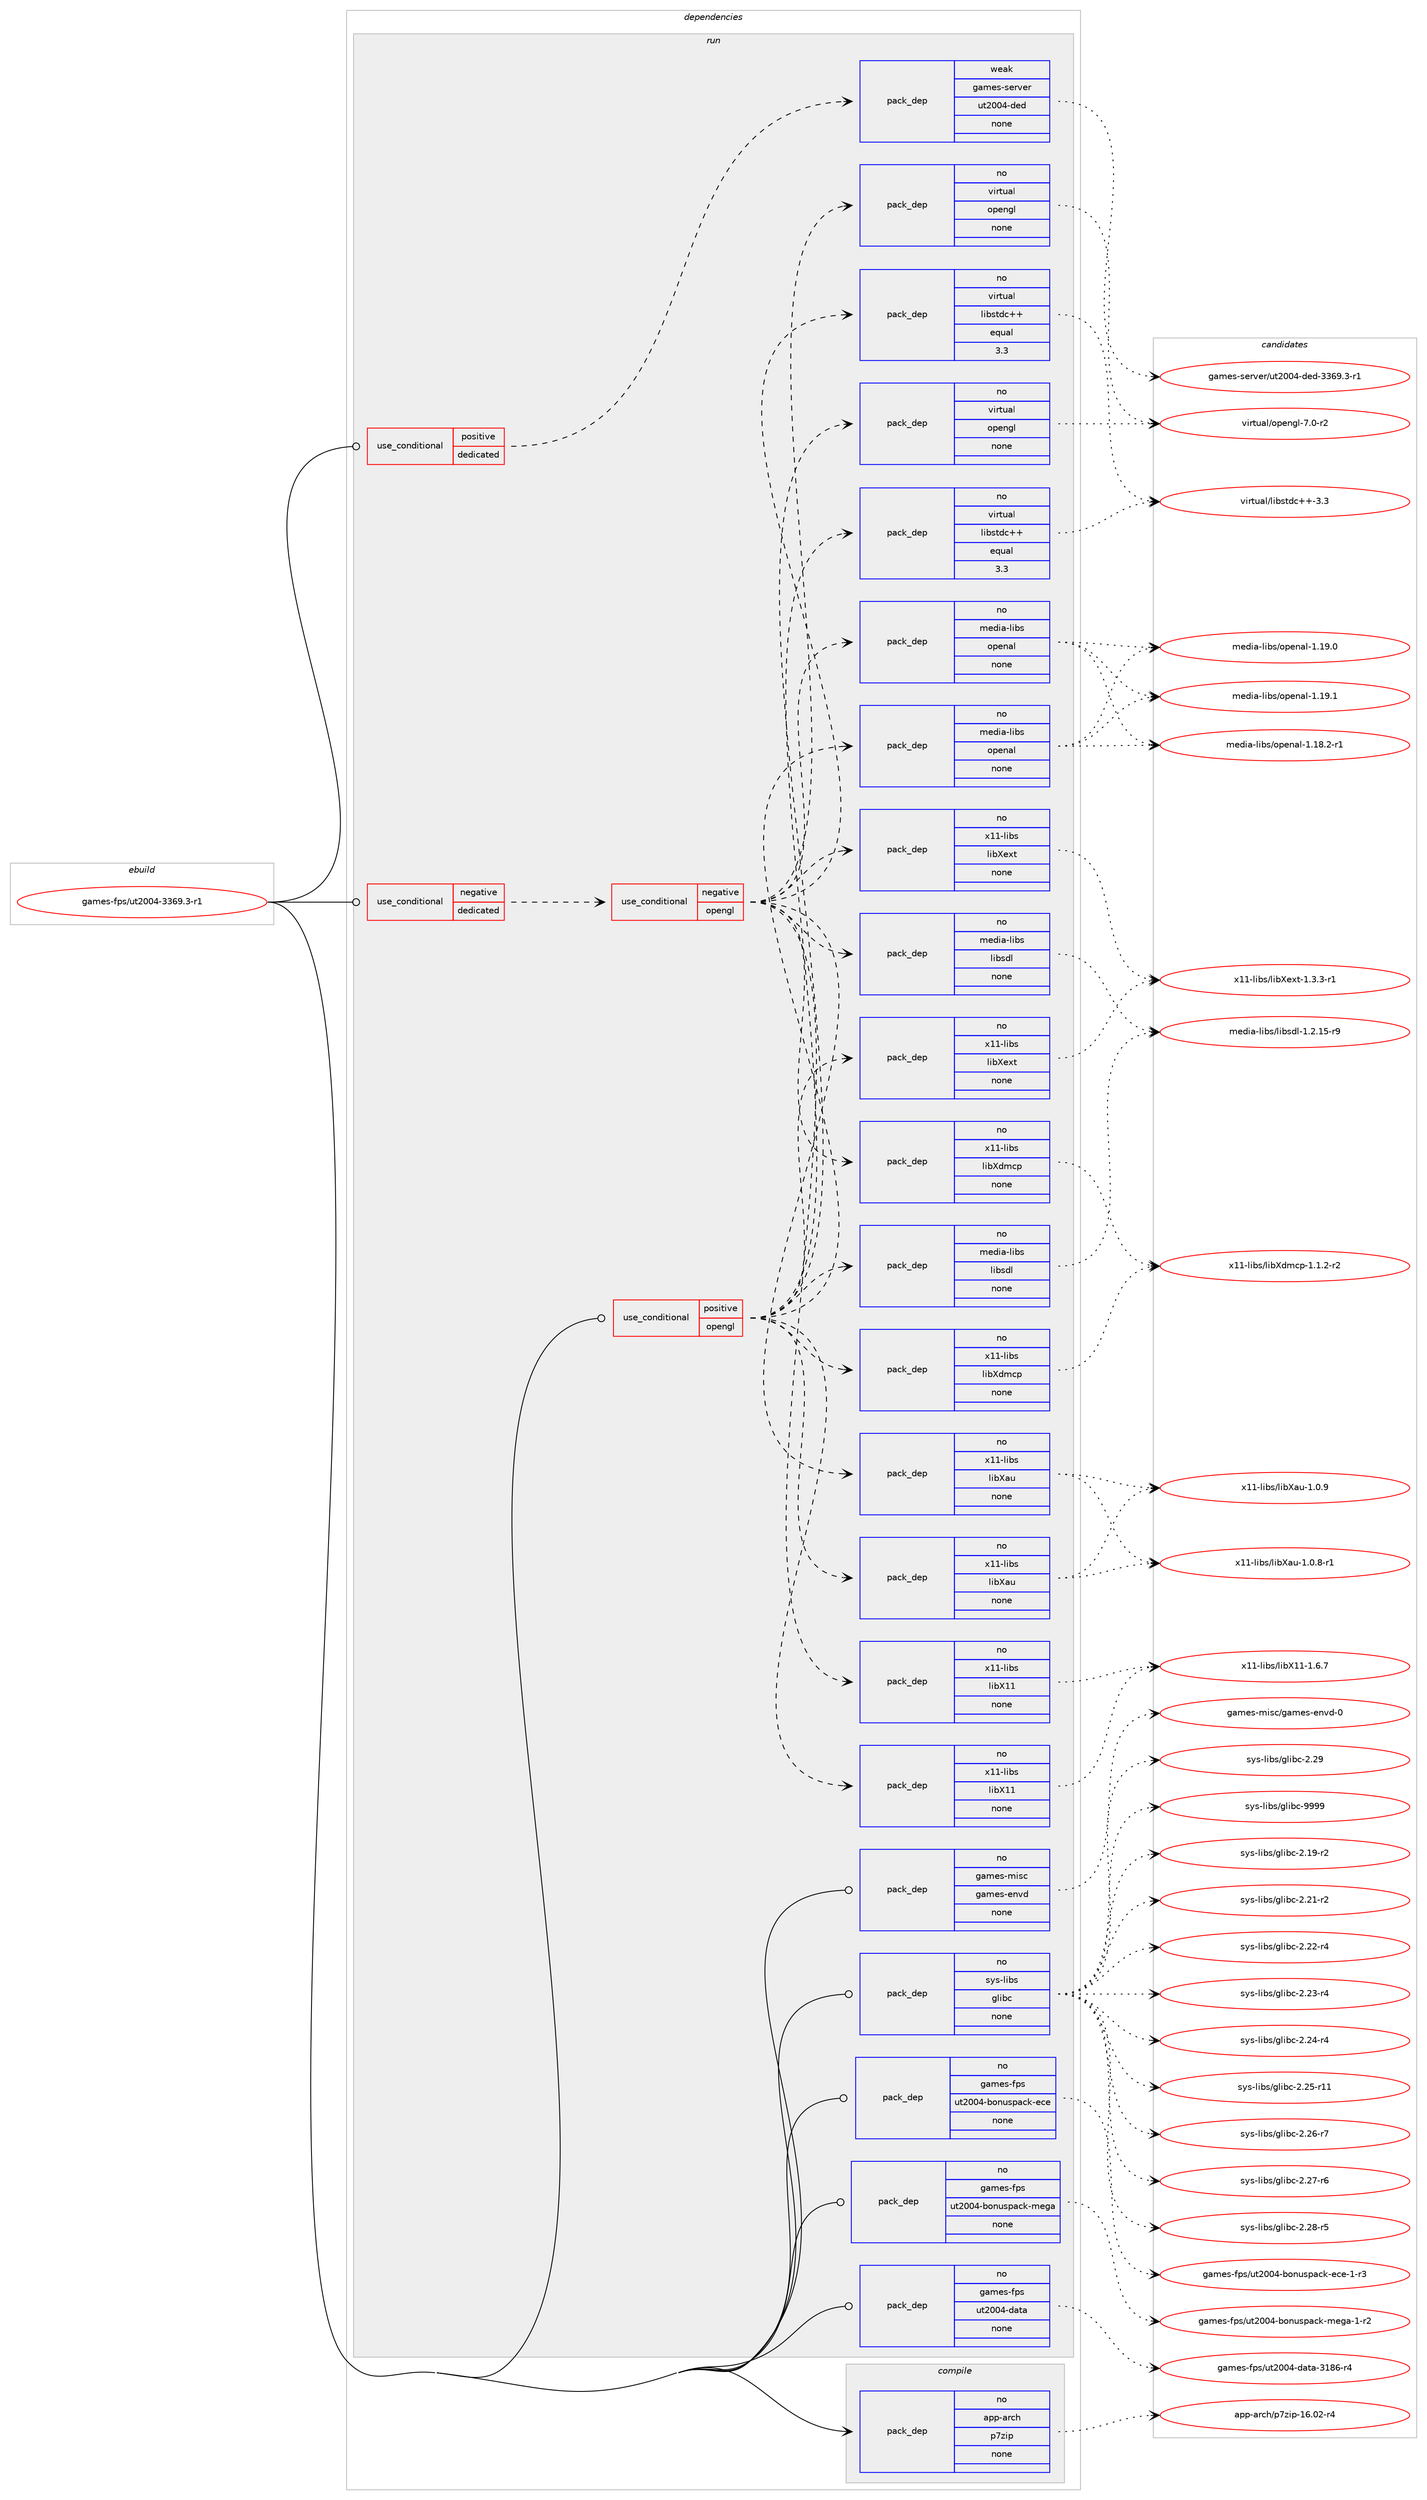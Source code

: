 digraph prolog {

# *************
# Graph options
# *************

newrank=true;
concentrate=true;
compound=true;
graph [rankdir=LR,fontname=Helvetica,fontsize=10,ranksep=1.5];#, ranksep=2.5, nodesep=0.2];
edge  [arrowhead=vee];
node  [fontname=Helvetica,fontsize=10];

# **********
# The ebuild
# **********

subgraph cluster_leftcol {
color=gray;
rank=same;
label=<<i>ebuild</i>>;
id [label="games-fps/ut2004-3369.3-r1", color=red, width=4, href="../games-fps/ut2004-3369.3-r1.svg"];
}

# ****************
# The dependencies
# ****************

subgraph cluster_midcol {
color=gray;
label=<<i>dependencies</i>>;
subgraph cluster_compile {
fillcolor="#eeeeee";
style=filled;
label=<<i>compile</i>>;
subgraph pack1107397 {
dependency1558158 [label=<<TABLE BORDER="0" CELLBORDER="1" CELLSPACING="0" CELLPADDING="4" WIDTH="220"><TR><TD ROWSPAN="6" CELLPADDING="30">pack_dep</TD></TR><TR><TD WIDTH="110">no</TD></TR><TR><TD>app-arch</TD></TR><TR><TD>p7zip</TD></TR><TR><TD>none</TD></TR><TR><TD></TD></TR></TABLE>>, shape=none, color=blue];
}
id:e -> dependency1558158:w [weight=20,style="solid",arrowhead="vee"];
}
subgraph cluster_compileandrun {
fillcolor="#eeeeee";
style=filled;
label=<<i>compile and run</i>>;
}
subgraph cluster_run {
fillcolor="#eeeeee";
style=filled;
label=<<i>run</i>>;
subgraph cond426769 {
dependency1558159 [label=<<TABLE BORDER="0" CELLBORDER="1" CELLSPACING="0" CELLPADDING="4"><TR><TD ROWSPAN="3" CELLPADDING="10">use_conditional</TD></TR><TR><TD>negative</TD></TR><TR><TD>dedicated</TD></TR></TABLE>>, shape=none, color=red];
subgraph cond426770 {
dependency1558160 [label=<<TABLE BORDER="0" CELLBORDER="1" CELLSPACING="0" CELLPADDING="4"><TR><TD ROWSPAN="3" CELLPADDING="10">use_conditional</TD></TR><TR><TD>negative</TD></TR><TR><TD>opengl</TD></TR></TABLE>>, shape=none, color=red];
subgraph pack1107398 {
dependency1558161 [label=<<TABLE BORDER="0" CELLBORDER="1" CELLSPACING="0" CELLPADDING="4" WIDTH="220"><TR><TD ROWSPAN="6" CELLPADDING="30">pack_dep</TD></TR><TR><TD WIDTH="110">no</TD></TR><TR><TD>virtual</TD></TR><TR><TD>libstdc++</TD></TR><TR><TD>equal</TD></TR><TR><TD>3.3</TD></TR></TABLE>>, shape=none, color=blue];
}
dependency1558160:e -> dependency1558161:w [weight=20,style="dashed",arrowhead="vee"];
subgraph pack1107399 {
dependency1558162 [label=<<TABLE BORDER="0" CELLBORDER="1" CELLSPACING="0" CELLPADDING="4" WIDTH="220"><TR><TD ROWSPAN="6" CELLPADDING="30">pack_dep</TD></TR><TR><TD WIDTH="110">no</TD></TR><TR><TD>virtual</TD></TR><TR><TD>opengl</TD></TR><TR><TD>none</TD></TR><TR><TD></TD></TR></TABLE>>, shape=none, color=blue];
}
dependency1558160:e -> dependency1558162:w [weight=20,style="dashed",arrowhead="vee"];
subgraph pack1107400 {
dependency1558163 [label=<<TABLE BORDER="0" CELLBORDER="1" CELLSPACING="0" CELLPADDING="4" WIDTH="220"><TR><TD ROWSPAN="6" CELLPADDING="30">pack_dep</TD></TR><TR><TD WIDTH="110">no</TD></TR><TR><TD>x11-libs</TD></TR><TR><TD>libXext</TD></TR><TR><TD>none</TD></TR><TR><TD></TD></TR></TABLE>>, shape=none, color=blue];
}
dependency1558160:e -> dependency1558163:w [weight=20,style="dashed",arrowhead="vee"];
subgraph pack1107401 {
dependency1558164 [label=<<TABLE BORDER="0" CELLBORDER="1" CELLSPACING="0" CELLPADDING="4" WIDTH="220"><TR><TD ROWSPAN="6" CELLPADDING="30">pack_dep</TD></TR><TR><TD WIDTH="110">no</TD></TR><TR><TD>x11-libs</TD></TR><TR><TD>libX11</TD></TR><TR><TD>none</TD></TR><TR><TD></TD></TR></TABLE>>, shape=none, color=blue];
}
dependency1558160:e -> dependency1558164:w [weight=20,style="dashed",arrowhead="vee"];
subgraph pack1107402 {
dependency1558165 [label=<<TABLE BORDER="0" CELLBORDER="1" CELLSPACING="0" CELLPADDING="4" WIDTH="220"><TR><TD ROWSPAN="6" CELLPADDING="30">pack_dep</TD></TR><TR><TD WIDTH="110">no</TD></TR><TR><TD>x11-libs</TD></TR><TR><TD>libXau</TD></TR><TR><TD>none</TD></TR><TR><TD></TD></TR></TABLE>>, shape=none, color=blue];
}
dependency1558160:e -> dependency1558165:w [weight=20,style="dashed",arrowhead="vee"];
subgraph pack1107403 {
dependency1558166 [label=<<TABLE BORDER="0" CELLBORDER="1" CELLSPACING="0" CELLPADDING="4" WIDTH="220"><TR><TD ROWSPAN="6" CELLPADDING="30">pack_dep</TD></TR><TR><TD WIDTH="110">no</TD></TR><TR><TD>x11-libs</TD></TR><TR><TD>libXdmcp</TD></TR><TR><TD>none</TD></TR><TR><TD></TD></TR></TABLE>>, shape=none, color=blue];
}
dependency1558160:e -> dependency1558166:w [weight=20,style="dashed",arrowhead="vee"];
subgraph pack1107404 {
dependency1558167 [label=<<TABLE BORDER="0" CELLBORDER="1" CELLSPACING="0" CELLPADDING="4" WIDTH="220"><TR><TD ROWSPAN="6" CELLPADDING="30">pack_dep</TD></TR><TR><TD WIDTH="110">no</TD></TR><TR><TD>media-libs</TD></TR><TR><TD>libsdl</TD></TR><TR><TD>none</TD></TR><TR><TD></TD></TR></TABLE>>, shape=none, color=blue];
}
dependency1558160:e -> dependency1558167:w [weight=20,style="dashed",arrowhead="vee"];
subgraph pack1107405 {
dependency1558168 [label=<<TABLE BORDER="0" CELLBORDER="1" CELLSPACING="0" CELLPADDING="4" WIDTH="220"><TR><TD ROWSPAN="6" CELLPADDING="30">pack_dep</TD></TR><TR><TD WIDTH="110">no</TD></TR><TR><TD>media-libs</TD></TR><TR><TD>openal</TD></TR><TR><TD>none</TD></TR><TR><TD></TD></TR></TABLE>>, shape=none, color=blue];
}
dependency1558160:e -> dependency1558168:w [weight=20,style="dashed",arrowhead="vee"];
}
dependency1558159:e -> dependency1558160:w [weight=20,style="dashed",arrowhead="vee"];
}
id:e -> dependency1558159:w [weight=20,style="solid",arrowhead="odot"];
subgraph cond426771 {
dependency1558169 [label=<<TABLE BORDER="0" CELLBORDER="1" CELLSPACING="0" CELLPADDING="4"><TR><TD ROWSPAN="3" CELLPADDING="10">use_conditional</TD></TR><TR><TD>positive</TD></TR><TR><TD>dedicated</TD></TR></TABLE>>, shape=none, color=red];
subgraph pack1107406 {
dependency1558170 [label=<<TABLE BORDER="0" CELLBORDER="1" CELLSPACING="0" CELLPADDING="4" WIDTH="220"><TR><TD ROWSPAN="6" CELLPADDING="30">pack_dep</TD></TR><TR><TD WIDTH="110">weak</TD></TR><TR><TD>games-server</TD></TR><TR><TD>ut2004-ded</TD></TR><TR><TD>none</TD></TR><TR><TD></TD></TR></TABLE>>, shape=none, color=blue];
}
dependency1558169:e -> dependency1558170:w [weight=20,style="dashed",arrowhead="vee"];
}
id:e -> dependency1558169:w [weight=20,style="solid",arrowhead="odot"];
subgraph cond426772 {
dependency1558171 [label=<<TABLE BORDER="0" CELLBORDER="1" CELLSPACING="0" CELLPADDING="4"><TR><TD ROWSPAN="3" CELLPADDING="10">use_conditional</TD></TR><TR><TD>positive</TD></TR><TR><TD>opengl</TD></TR></TABLE>>, shape=none, color=red];
subgraph pack1107407 {
dependency1558172 [label=<<TABLE BORDER="0" CELLBORDER="1" CELLSPACING="0" CELLPADDING="4" WIDTH="220"><TR><TD ROWSPAN="6" CELLPADDING="30">pack_dep</TD></TR><TR><TD WIDTH="110">no</TD></TR><TR><TD>virtual</TD></TR><TR><TD>libstdc++</TD></TR><TR><TD>equal</TD></TR><TR><TD>3.3</TD></TR></TABLE>>, shape=none, color=blue];
}
dependency1558171:e -> dependency1558172:w [weight=20,style="dashed",arrowhead="vee"];
subgraph pack1107408 {
dependency1558173 [label=<<TABLE BORDER="0" CELLBORDER="1" CELLSPACING="0" CELLPADDING="4" WIDTH="220"><TR><TD ROWSPAN="6" CELLPADDING="30">pack_dep</TD></TR><TR><TD WIDTH="110">no</TD></TR><TR><TD>virtual</TD></TR><TR><TD>opengl</TD></TR><TR><TD>none</TD></TR><TR><TD></TD></TR></TABLE>>, shape=none, color=blue];
}
dependency1558171:e -> dependency1558173:w [weight=20,style="dashed",arrowhead="vee"];
subgraph pack1107409 {
dependency1558174 [label=<<TABLE BORDER="0" CELLBORDER="1" CELLSPACING="0" CELLPADDING="4" WIDTH="220"><TR><TD ROWSPAN="6" CELLPADDING="30">pack_dep</TD></TR><TR><TD WIDTH="110">no</TD></TR><TR><TD>x11-libs</TD></TR><TR><TD>libXext</TD></TR><TR><TD>none</TD></TR><TR><TD></TD></TR></TABLE>>, shape=none, color=blue];
}
dependency1558171:e -> dependency1558174:w [weight=20,style="dashed",arrowhead="vee"];
subgraph pack1107410 {
dependency1558175 [label=<<TABLE BORDER="0" CELLBORDER="1" CELLSPACING="0" CELLPADDING="4" WIDTH="220"><TR><TD ROWSPAN="6" CELLPADDING="30">pack_dep</TD></TR><TR><TD WIDTH="110">no</TD></TR><TR><TD>x11-libs</TD></TR><TR><TD>libX11</TD></TR><TR><TD>none</TD></TR><TR><TD></TD></TR></TABLE>>, shape=none, color=blue];
}
dependency1558171:e -> dependency1558175:w [weight=20,style="dashed",arrowhead="vee"];
subgraph pack1107411 {
dependency1558176 [label=<<TABLE BORDER="0" CELLBORDER="1" CELLSPACING="0" CELLPADDING="4" WIDTH="220"><TR><TD ROWSPAN="6" CELLPADDING="30">pack_dep</TD></TR><TR><TD WIDTH="110">no</TD></TR><TR><TD>x11-libs</TD></TR><TR><TD>libXau</TD></TR><TR><TD>none</TD></TR><TR><TD></TD></TR></TABLE>>, shape=none, color=blue];
}
dependency1558171:e -> dependency1558176:w [weight=20,style="dashed",arrowhead="vee"];
subgraph pack1107412 {
dependency1558177 [label=<<TABLE BORDER="0" CELLBORDER="1" CELLSPACING="0" CELLPADDING="4" WIDTH="220"><TR><TD ROWSPAN="6" CELLPADDING="30">pack_dep</TD></TR><TR><TD WIDTH="110">no</TD></TR><TR><TD>x11-libs</TD></TR><TR><TD>libXdmcp</TD></TR><TR><TD>none</TD></TR><TR><TD></TD></TR></TABLE>>, shape=none, color=blue];
}
dependency1558171:e -> dependency1558177:w [weight=20,style="dashed",arrowhead="vee"];
subgraph pack1107413 {
dependency1558178 [label=<<TABLE BORDER="0" CELLBORDER="1" CELLSPACING="0" CELLPADDING="4" WIDTH="220"><TR><TD ROWSPAN="6" CELLPADDING="30">pack_dep</TD></TR><TR><TD WIDTH="110">no</TD></TR><TR><TD>media-libs</TD></TR><TR><TD>libsdl</TD></TR><TR><TD>none</TD></TR><TR><TD></TD></TR></TABLE>>, shape=none, color=blue];
}
dependency1558171:e -> dependency1558178:w [weight=20,style="dashed",arrowhead="vee"];
subgraph pack1107414 {
dependency1558179 [label=<<TABLE BORDER="0" CELLBORDER="1" CELLSPACING="0" CELLPADDING="4" WIDTH="220"><TR><TD ROWSPAN="6" CELLPADDING="30">pack_dep</TD></TR><TR><TD WIDTH="110">no</TD></TR><TR><TD>media-libs</TD></TR><TR><TD>openal</TD></TR><TR><TD>none</TD></TR><TR><TD></TD></TR></TABLE>>, shape=none, color=blue];
}
dependency1558171:e -> dependency1558179:w [weight=20,style="dashed",arrowhead="vee"];
}
id:e -> dependency1558171:w [weight=20,style="solid",arrowhead="odot"];
subgraph pack1107415 {
dependency1558180 [label=<<TABLE BORDER="0" CELLBORDER="1" CELLSPACING="0" CELLPADDING="4" WIDTH="220"><TR><TD ROWSPAN="6" CELLPADDING="30">pack_dep</TD></TR><TR><TD WIDTH="110">no</TD></TR><TR><TD>games-fps</TD></TR><TR><TD>ut2004-bonuspack-ece</TD></TR><TR><TD>none</TD></TR><TR><TD></TD></TR></TABLE>>, shape=none, color=blue];
}
id:e -> dependency1558180:w [weight=20,style="solid",arrowhead="odot"];
subgraph pack1107416 {
dependency1558181 [label=<<TABLE BORDER="0" CELLBORDER="1" CELLSPACING="0" CELLPADDING="4" WIDTH="220"><TR><TD ROWSPAN="6" CELLPADDING="30">pack_dep</TD></TR><TR><TD WIDTH="110">no</TD></TR><TR><TD>games-fps</TD></TR><TR><TD>ut2004-bonuspack-mega</TD></TR><TR><TD>none</TD></TR><TR><TD></TD></TR></TABLE>>, shape=none, color=blue];
}
id:e -> dependency1558181:w [weight=20,style="solid",arrowhead="odot"];
subgraph pack1107417 {
dependency1558182 [label=<<TABLE BORDER="0" CELLBORDER="1" CELLSPACING="0" CELLPADDING="4" WIDTH="220"><TR><TD ROWSPAN="6" CELLPADDING="30">pack_dep</TD></TR><TR><TD WIDTH="110">no</TD></TR><TR><TD>games-fps</TD></TR><TR><TD>ut2004-data</TD></TR><TR><TD>none</TD></TR><TR><TD></TD></TR></TABLE>>, shape=none, color=blue];
}
id:e -> dependency1558182:w [weight=20,style="solid",arrowhead="odot"];
subgraph pack1107418 {
dependency1558183 [label=<<TABLE BORDER="0" CELLBORDER="1" CELLSPACING="0" CELLPADDING="4" WIDTH="220"><TR><TD ROWSPAN="6" CELLPADDING="30">pack_dep</TD></TR><TR><TD WIDTH="110">no</TD></TR><TR><TD>games-misc</TD></TR><TR><TD>games-envd</TD></TR><TR><TD>none</TD></TR><TR><TD></TD></TR></TABLE>>, shape=none, color=blue];
}
id:e -> dependency1558183:w [weight=20,style="solid",arrowhead="odot"];
subgraph pack1107419 {
dependency1558184 [label=<<TABLE BORDER="0" CELLBORDER="1" CELLSPACING="0" CELLPADDING="4" WIDTH="220"><TR><TD ROWSPAN="6" CELLPADDING="30">pack_dep</TD></TR><TR><TD WIDTH="110">no</TD></TR><TR><TD>sys-libs</TD></TR><TR><TD>glibc</TD></TR><TR><TD>none</TD></TR><TR><TD></TD></TR></TABLE>>, shape=none, color=blue];
}
id:e -> dependency1558184:w [weight=20,style="solid",arrowhead="odot"];
}
}

# **************
# The candidates
# **************

subgraph cluster_choices {
rank=same;
color=gray;
label=<<i>candidates</i>>;

subgraph choice1107397 {
color=black;
nodesep=1;
choice9711211245971149910447112551221051124549544648504511452 [label="app-arch/p7zip-16.02-r4", color=red, width=4,href="../app-arch/p7zip-16.02-r4.svg"];
dependency1558158:e -> choice9711211245971149910447112551221051124549544648504511452:w [style=dotted,weight="100"];
}
subgraph choice1107398 {
color=black;
nodesep=1;
choice11810511411611797108471081059811511610099434345514651 [label="virtual/libstdc++-3.3", color=red, width=4,href="../virtual/libstdc++-3.3.svg"];
dependency1558161:e -> choice11810511411611797108471081059811511610099434345514651:w [style=dotted,weight="100"];
}
subgraph choice1107399 {
color=black;
nodesep=1;
choice1181051141161179710847111112101110103108455546484511450 [label="virtual/opengl-7.0-r2", color=red, width=4,href="../virtual/opengl-7.0-r2.svg"];
dependency1558162:e -> choice1181051141161179710847111112101110103108455546484511450:w [style=dotted,weight="100"];
}
subgraph choice1107400 {
color=black;
nodesep=1;
choice120494945108105981154710810598881011201164549465146514511449 [label="x11-libs/libXext-1.3.3-r1", color=red, width=4,href="../x11-libs/libXext-1.3.3-r1.svg"];
dependency1558163:e -> choice120494945108105981154710810598881011201164549465146514511449:w [style=dotted,weight="100"];
}
subgraph choice1107401 {
color=black;
nodesep=1;
choice120494945108105981154710810598884949454946544655 [label="x11-libs/libX11-1.6.7", color=red, width=4,href="../x11-libs/libX11-1.6.7.svg"];
dependency1558164:e -> choice120494945108105981154710810598884949454946544655:w [style=dotted,weight="100"];
}
subgraph choice1107402 {
color=black;
nodesep=1;
choice12049494510810598115471081059888971174549464846564511449 [label="x11-libs/libXau-1.0.8-r1", color=red, width=4,href="../x11-libs/libXau-1.0.8-r1.svg"];
choice1204949451081059811547108105988897117454946484657 [label="x11-libs/libXau-1.0.9", color=red, width=4,href="../x11-libs/libXau-1.0.9.svg"];
dependency1558165:e -> choice12049494510810598115471081059888971174549464846564511449:w [style=dotted,weight="100"];
dependency1558165:e -> choice1204949451081059811547108105988897117454946484657:w [style=dotted,weight="100"];
}
subgraph choice1107403 {
color=black;
nodesep=1;
choice12049494510810598115471081059888100109991124549464946504511450 [label="x11-libs/libXdmcp-1.1.2-r2", color=red, width=4,href="../x11-libs/libXdmcp-1.1.2-r2.svg"];
dependency1558166:e -> choice12049494510810598115471081059888100109991124549464946504511450:w [style=dotted,weight="100"];
}
subgraph choice1107404 {
color=black;
nodesep=1;
choice1091011001059745108105981154710810598115100108454946504649534511457 [label="media-libs/libsdl-1.2.15-r9", color=red, width=4,href="../media-libs/libsdl-1.2.15-r9.svg"];
dependency1558167:e -> choice1091011001059745108105981154710810598115100108454946504649534511457:w [style=dotted,weight="100"];
}
subgraph choice1107405 {
color=black;
nodesep=1;
choice1091011001059745108105981154711111210111097108454946495646504511449 [label="media-libs/openal-1.18.2-r1", color=red, width=4,href="../media-libs/openal-1.18.2-r1.svg"];
choice109101100105974510810598115471111121011109710845494649574648 [label="media-libs/openal-1.19.0", color=red, width=4,href="../media-libs/openal-1.19.0.svg"];
choice109101100105974510810598115471111121011109710845494649574649 [label="media-libs/openal-1.19.1", color=red, width=4,href="../media-libs/openal-1.19.1.svg"];
dependency1558168:e -> choice1091011001059745108105981154711111210111097108454946495646504511449:w [style=dotted,weight="100"];
dependency1558168:e -> choice109101100105974510810598115471111121011109710845494649574648:w [style=dotted,weight="100"];
dependency1558168:e -> choice109101100105974510810598115471111121011109710845494649574649:w [style=dotted,weight="100"];
}
subgraph choice1107406 {
color=black;
nodesep=1;
choice1039710910111545115101114118101114471171165048485245100101100455151545746514511449 [label="games-server/ut2004-ded-3369.3-r1", color=red, width=4,href="../games-server/ut2004-ded-3369.3-r1.svg"];
dependency1558170:e -> choice1039710910111545115101114118101114471171165048485245100101100455151545746514511449:w [style=dotted,weight="100"];
}
subgraph choice1107407 {
color=black;
nodesep=1;
choice11810511411611797108471081059811511610099434345514651 [label="virtual/libstdc++-3.3", color=red, width=4,href="../virtual/libstdc++-3.3.svg"];
dependency1558172:e -> choice11810511411611797108471081059811511610099434345514651:w [style=dotted,weight="100"];
}
subgraph choice1107408 {
color=black;
nodesep=1;
choice1181051141161179710847111112101110103108455546484511450 [label="virtual/opengl-7.0-r2", color=red, width=4,href="../virtual/opengl-7.0-r2.svg"];
dependency1558173:e -> choice1181051141161179710847111112101110103108455546484511450:w [style=dotted,weight="100"];
}
subgraph choice1107409 {
color=black;
nodesep=1;
choice120494945108105981154710810598881011201164549465146514511449 [label="x11-libs/libXext-1.3.3-r1", color=red, width=4,href="../x11-libs/libXext-1.3.3-r1.svg"];
dependency1558174:e -> choice120494945108105981154710810598881011201164549465146514511449:w [style=dotted,weight="100"];
}
subgraph choice1107410 {
color=black;
nodesep=1;
choice120494945108105981154710810598884949454946544655 [label="x11-libs/libX11-1.6.7", color=red, width=4,href="../x11-libs/libX11-1.6.7.svg"];
dependency1558175:e -> choice120494945108105981154710810598884949454946544655:w [style=dotted,weight="100"];
}
subgraph choice1107411 {
color=black;
nodesep=1;
choice12049494510810598115471081059888971174549464846564511449 [label="x11-libs/libXau-1.0.8-r1", color=red, width=4,href="../x11-libs/libXau-1.0.8-r1.svg"];
choice1204949451081059811547108105988897117454946484657 [label="x11-libs/libXau-1.0.9", color=red, width=4,href="../x11-libs/libXau-1.0.9.svg"];
dependency1558176:e -> choice12049494510810598115471081059888971174549464846564511449:w [style=dotted,weight="100"];
dependency1558176:e -> choice1204949451081059811547108105988897117454946484657:w [style=dotted,weight="100"];
}
subgraph choice1107412 {
color=black;
nodesep=1;
choice12049494510810598115471081059888100109991124549464946504511450 [label="x11-libs/libXdmcp-1.1.2-r2", color=red, width=4,href="../x11-libs/libXdmcp-1.1.2-r2.svg"];
dependency1558177:e -> choice12049494510810598115471081059888100109991124549464946504511450:w [style=dotted,weight="100"];
}
subgraph choice1107413 {
color=black;
nodesep=1;
choice1091011001059745108105981154710810598115100108454946504649534511457 [label="media-libs/libsdl-1.2.15-r9", color=red, width=4,href="../media-libs/libsdl-1.2.15-r9.svg"];
dependency1558178:e -> choice1091011001059745108105981154710810598115100108454946504649534511457:w [style=dotted,weight="100"];
}
subgraph choice1107414 {
color=black;
nodesep=1;
choice1091011001059745108105981154711111210111097108454946495646504511449 [label="media-libs/openal-1.18.2-r1", color=red, width=4,href="../media-libs/openal-1.18.2-r1.svg"];
choice109101100105974510810598115471111121011109710845494649574648 [label="media-libs/openal-1.19.0", color=red, width=4,href="../media-libs/openal-1.19.0.svg"];
choice109101100105974510810598115471111121011109710845494649574649 [label="media-libs/openal-1.19.1", color=red, width=4,href="../media-libs/openal-1.19.1.svg"];
dependency1558179:e -> choice1091011001059745108105981154711111210111097108454946495646504511449:w [style=dotted,weight="100"];
dependency1558179:e -> choice109101100105974510810598115471111121011109710845494649574648:w [style=dotted,weight="100"];
dependency1558179:e -> choice109101100105974510810598115471111121011109710845494649574649:w [style=dotted,weight="100"];
}
subgraph choice1107415 {
color=black;
nodesep=1;
choice1039710910111545102112115471171165048485245981111101171151129799107451019910145494511451 [label="games-fps/ut2004-bonuspack-ece-1-r3", color=red, width=4,href="../games-fps/ut2004-bonuspack-ece-1-r3.svg"];
dependency1558180:e -> choice1039710910111545102112115471171165048485245981111101171151129799107451019910145494511451:w [style=dotted,weight="100"];
}
subgraph choice1107416 {
color=black;
nodesep=1;
choice1039710910111545102112115471171165048485245981111101171151129799107451091011039745494511450 [label="games-fps/ut2004-bonuspack-mega-1-r2", color=red, width=4,href="../games-fps/ut2004-bonuspack-mega-1-r2.svg"];
dependency1558181:e -> choice1039710910111545102112115471171165048485245981111101171151129799107451091011039745494511450:w [style=dotted,weight="100"];
}
subgraph choice1107417 {
color=black;
nodesep=1;
choice1039710910111545102112115471171165048485245100971169745514956544511452 [label="games-fps/ut2004-data-3186-r4", color=red, width=4,href="../games-fps/ut2004-data-3186-r4.svg"];
dependency1558182:e -> choice1039710910111545102112115471171165048485245100971169745514956544511452:w [style=dotted,weight="100"];
}
subgraph choice1107418 {
color=black;
nodesep=1;
choice1039710910111545109105115994710397109101115451011101181004548 [label="games-misc/games-envd-0", color=red, width=4,href="../games-misc/games-envd-0.svg"];
dependency1558183:e -> choice1039710910111545109105115994710397109101115451011101181004548:w [style=dotted,weight="100"];
}
subgraph choice1107419 {
color=black;
nodesep=1;
choice115121115451081059811547103108105989945504649574511450 [label="sys-libs/glibc-2.19-r2", color=red, width=4,href="../sys-libs/glibc-2.19-r2.svg"];
choice115121115451081059811547103108105989945504650494511450 [label="sys-libs/glibc-2.21-r2", color=red, width=4,href="../sys-libs/glibc-2.21-r2.svg"];
choice115121115451081059811547103108105989945504650504511452 [label="sys-libs/glibc-2.22-r4", color=red, width=4,href="../sys-libs/glibc-2.22-r4.svg"];
choice115121115451081059811547103108105989945504650514511452 [label="sys-libs/glibc-2.23-r4", color=red, width=4,href="../sys-libs/glibc-2.23-r4.svg"];
choice115121115451081059811547103108105989945504650524511452 [label="sys-libs/glibc-2.24-r4", color=red, width=4,href="../sys-libs/glibc-2.24-r4.svg"];
choice11512111545108105981154710310810598994550465053451144949 [label="sys-libs/glibc-2.25-r11", color=red, width=4,href="../sys-libs/glibc-2.25-r11.svg"];
choice115121115451081059811547103108105989945504650544511455 [label="sys-libs/glibc-2.26-r7", color=red, width=4,href="../sys-libs/glibc-2.26-r7.svg"];
choice115121115451081059811547103108105989945504650554511454 [label="sys-libs/glibc-2.27-r6", color=red, width=4,href="../sys-libs/glibc-2.27-r6.svg"];
choice115121115451081059811547103108105989945504650564511453 [label="sys-libs/glibc-2.28-r5", color=red, width=4,href="../sys-libs/glibc-2.28-r5.svg"];
choice11512111545108105981154710310810598994550465057 [label="sys-libs/glibc-2.29", color=red, width=4,href="../sys-libs/glibc-2.29.svg"];
choice11512111545108105981154710310810598994557575757 [label="sys-libs/glibc-9999", color=red, width=4,href="../sys-libs/glibc-9999.svg"];
dependency1558184:e -> choice115121115451081059811547103108105989945504649574511450:w [style=dotted,weight="100"];
dependency1558184:e -> choice115121115451081059811547103108105989945504650494511450:w [style=dotted,weight="100"];
dependency1558184:e -> choice115121115451081059811547103108105989945504650504511452:w [style=dotted,weight="100"];
dependency1558184:e -> choice115121115451081059811547103108105989945504650514511452:w [style=dotted,weight="100"];
dependency1558184:e -> choice115121115451081059811547103108105989945504650524511452:w [style=dotted,weight="100"];
dependency1558184:e -> choice11512111545108105981154710310810598994550465053451144949:w [style=dotted,weight="100"];
dependency1558184:e -> choice115121115451081059811547103108105989945504650544511455:w [style=dotted,weight="100"];
dependency1558184:e -> choice115121115451081059811547103108105989945504650554511454:w [style=dotted,weight="100"];
dependency1558184:e -> choice115121115451081059811547103108105989945504650564511453:w [style=dotted,weight="100"];
dependency1558184:e -> choice11512111545108105981154710310810598994550465057:w [style=dotted,weight="100"];
dependency1558184:e -> choice11512111545108105981154710310810598994557575757:w [style=dotted,weight="100"];
}
}

}
